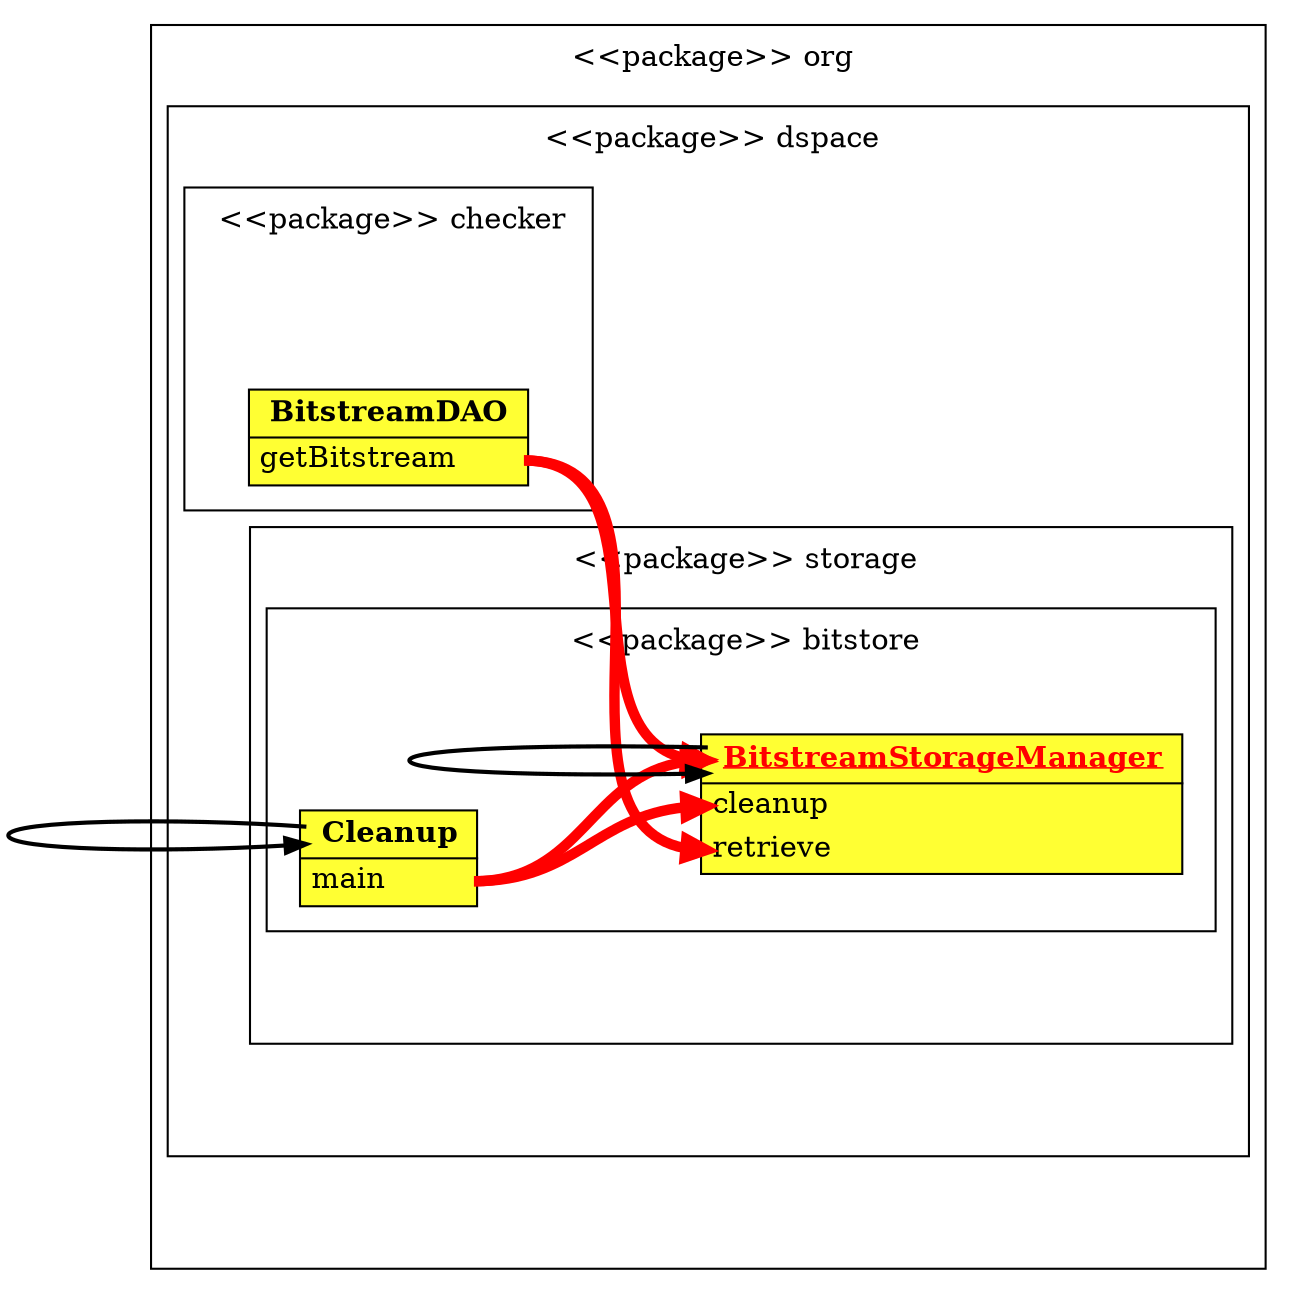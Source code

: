 digraph G{
rankdir=LR; ranksep=equally; compound=true
subgraph cluster1 { label=<<TABLE BORDER="0"><TR><TD BORDER="0" HREF="1" > &lt;&lt;package&gt;&gt; org
</TD></TR></TABLE>>; color=black;
nodeCluster1 [ shape=none, label="" ];
subgraph cluster2 { label=<<TABLE BORDER="0"><TR><TD BORDER="0" HREF="2" > &lt;&lt;package&gt;&gt; dspace
</TD></TR></TABLE>>; color=black;
nodeCluster2 [ shape=none, label="" ];
subgraph cluster3 { label=<<TABLE BORDER="0"><TR><TD BORDER="0" HREF="3" > &lt;&lt;package&gt;&gt; checker
</TD></TR></TABLE>>; color=black;
nodeCluster3 [ shape=none, label="" ];
 931 [ label = <<TABLE BGCOLOR="#FFFF33"> <TR> <TD PORT="931" HREF="931" BORDER="0"> <B>BitstreamDAO </B></TD></TR>
<HR/>
<TR><TD PORT="991" HREF="991" ALIGN="LEFT" BORDER="0">getBitstream</TD></TR>
</TABLE>>, shape = "none" ];
}
subgraph cluster2975 { label=<<TABLE BORDER="0"><TR><TD BORDER="0" HREF="2975" > &lt;&lt;package&gt;&gt; storage
</TD></TR></TABLE>>; color=black;
nodeCluster2975 [ shape=none, label="" ];
subgraph cluster5402 { label=<<TABLE BORDER="0"><TR><TD BORDER="0" HREF="5402" > &lt;&lt;package&gt;&gt; bitstore
</TD></TR></TABLE>>; color=black;
nodeCluster5402 [ shape=none, label="" ];
 5403 [ label = <<TABLE BGCOLOR="#FFFF33"> <TR> <TD PORT="5403" HREF="5403" BORDER="0"> <B>Cleanup </B></TD></TR>
<HR/>
<TR><TD PORT="5405" HREF="5405" ALIGN="LEFT" BORDER="0">main</TD></TR>
</TABLE>>, shape = "none" ];
 4133 [ label = <<TABLE BGCOLOR="#FFFF33"> <TR> <TD PORT="4133" HREF="4133" BORDER="0"> <B><FONT COLOR="red"><U>BitstreamStorageManager</U></FONT> </B></TD></TR>
<HR/>
<TR><TD PORT="5407" HREF="5407" ALIGN="LEFT" BORDER="0">cleanup</TD></TR>
<TR><TD PORT="4134" HREF="4134" ALIGN="LEFT" BORDER="0">retrieve</TD></TR>
</TABLE>>, shape = "none" ];
}
}
}
}
931:991 -> 4133:4133[ style = bold, arrowhead = normal, color = red, penwidth = 5];
931:991 -> 4133:4134[ style = bold, arrowhead = normal, color = red, penwidth = 5];
4133:4133 -> 4133:4133[ style = bold, arrowhead = normal, color = black, penwidth = 2];
5403:5403 -> 5403:5403[ style = bold, arrowhead = normal, color = black, penwidth = 2];
5403:5405 -> 4133:4133[ style = bold, arrowhead = normal, color = red, penwidth = 5];
5403:5405 -> 4133:5407[ style = bold, arrowhead = normal, color = red, penwidth = 5];
}
